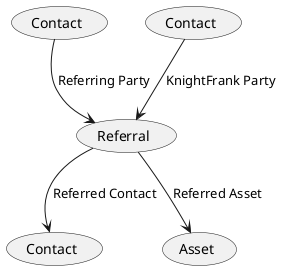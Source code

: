 @startuml Referral

(Contact) as (ClientParty)
(Contact) as (KfParty)
(Contact) as (Referred)

(ClientParty) --> (Referral) : Referring Party
(KfParty) --> (Referral) : KnightFrank Party
(Referral) --> (Asset) : Referred Asset
(Referral) --> (Referred) : Referred Contact


@enduml